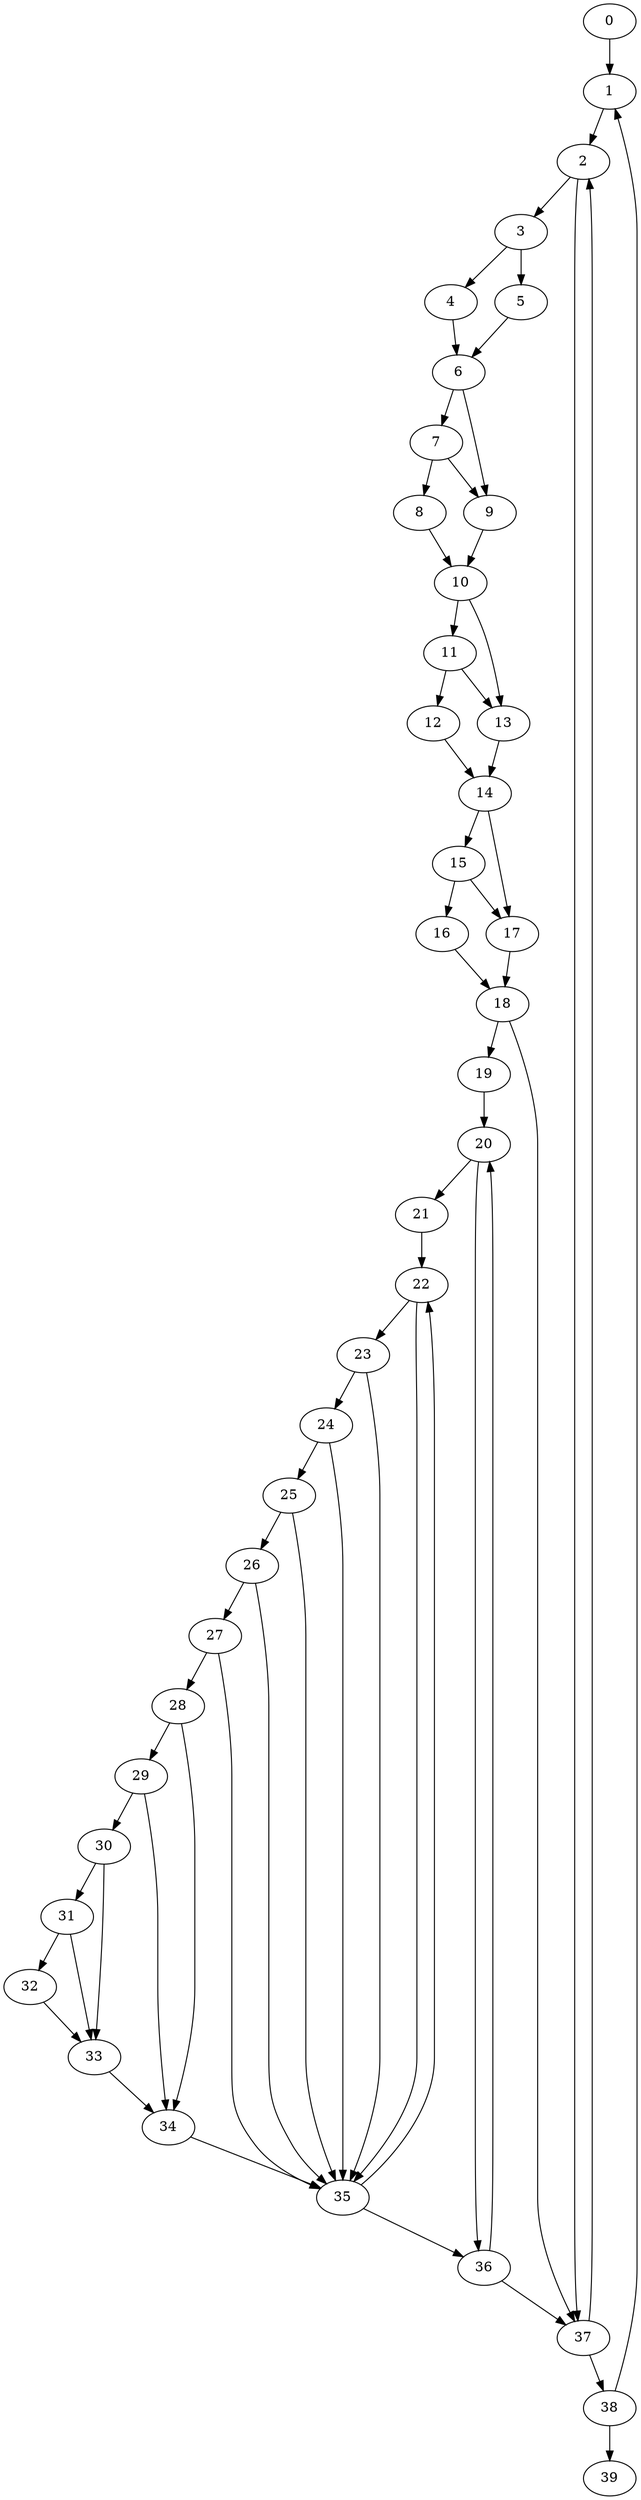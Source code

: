 digraph {
	0
	1
	2
	3
	4
	5
	6
	7
	8
	9
	10
	11
	12
	13
	14
	15
	16
	17
	18
	19
	20
	21
	22
	23
	24
	25
	26
	27
	28
	29
	30
	31
	32
	33
	34
	35
	36
	37
	38
	39
	7 -> 8
	15 -> 16
	14 -> 17
	15 -> 17
	30 -> 31
	2 -> 37
	18 -> 37
	36 -> 37
	38 -> 1
	0 -> 1
	11 -> 12
	19 -> 20
	36 -> 20
	21 -> 22
	35 -> 22
	24 -> 25
	3 -> 4
	3 -> 5
	14 -> 15
	25 -> 26
	29 -> 30
	31 -> 32
	30 -> 33
	31 -> 33
	32 -> 33
	28 -> 34
	29 -> 34
	33 -> 34
	5 -> 6
	4 -> 6
	16 -> 18
	17 -> 18
	18 -> 19
	38 -> 39
	2 -> 3
	10 -> 13
	11 -> 13
	22 -> 35
	23 -> 35
	24 -> 35
	25 -> 35
	26 -> 35
	27 -> 35
	34 -> 35
	26 -> 27
	37 -> 38
	10 -> 11
	12 -> 14
	13 -> 14
	20 -> 21
	22 -> 23
	27 -> 28
	1 -> 2
	37 -> 2
	6 -> 9
	7 -> 9
	8 -> 10
	9 -> 10
	28 -> 29
	20 -> 36
	35 -> 36
	6 -> 7
	23 -> 24
}
